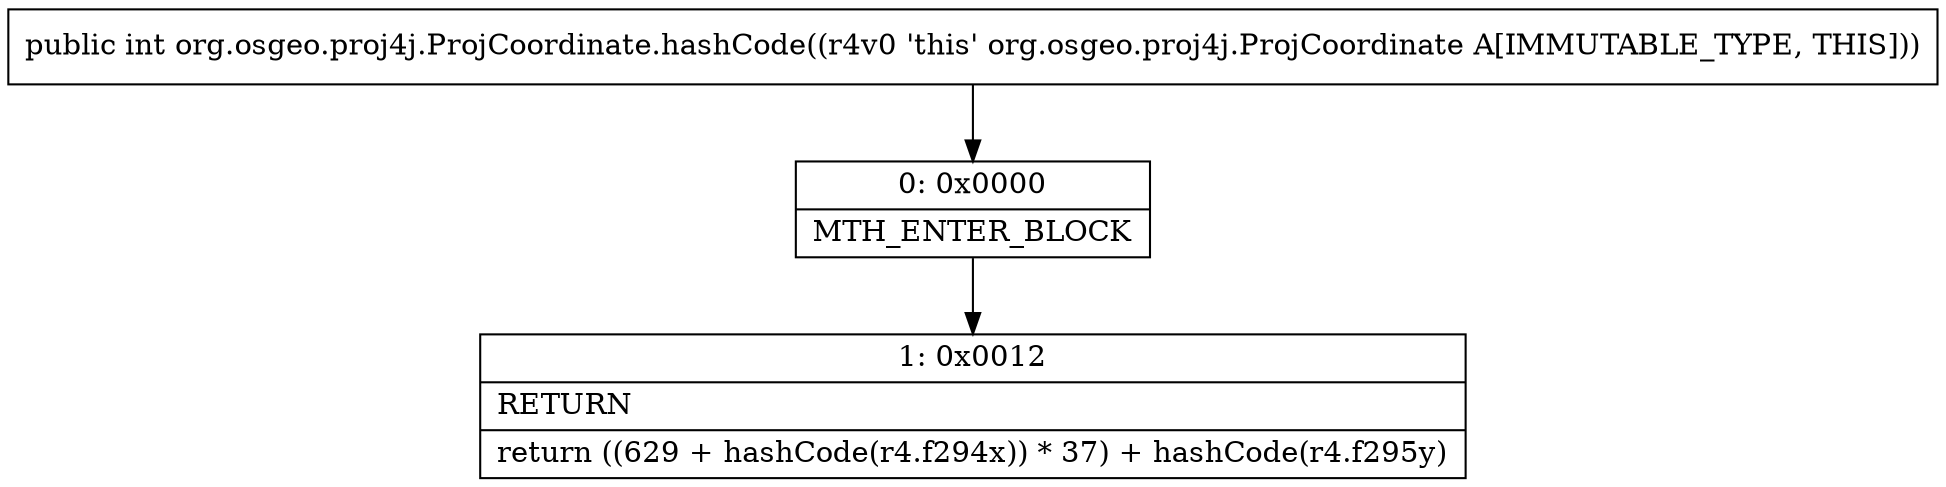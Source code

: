 digraph "CFG fororg.osgeo.proj4j.ProjCoordinate.hashCode()I" {
Node_0 [shape=record,label="{0\:\ 0x0000|MTH_ENTER_BLOCK\l}"];
Node_1 [shape=record,label="{1\:\ 0x0012|RETURN\l|return ((629 + hashCode(r4.f294x)) * 37) + hashCode(r4.f295y)\l}"];
MethodNode[shape=record,label="{public int org.osgeo.proj4j.ProjCoordinate.hashCode((r4v0 'this' org.osgeo.proj4j.ProjCoordinate A[IMMUTABLE_TYPE, THIS])) }"];
MethodNode -> Node_0;
Node_0 -> Node_1;
}

